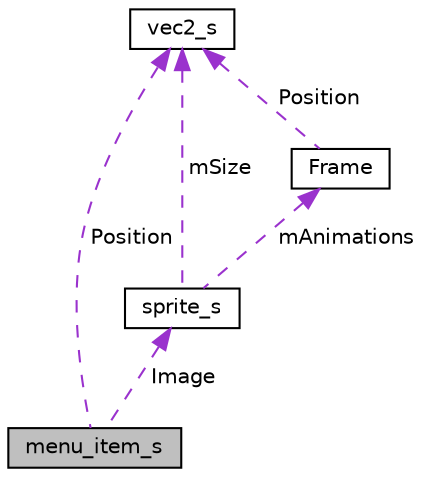 digraph "menu_item_s"
{
  edge [fontname="Helvetica",fontsize="10",labelfontname="Helvetica",labelfontsize="10"];
  node [fontname="Helvetica",fontsize="10",shape=record];
  Node1 [label="menu_item_s",height=0.2,width=0.4,color="black", fillcolor="grey75", style="filled", fontcolor="black"];
  Node2 -> Node1 [dir="back",color="darkorchid3",fontsize="10",style="dashed",label=" Position" ,fontname="Helvetica"];
  Node2 [label="vec2_s",height=0.2,width=0.4,color="black", fillcolor="white", style="filled",URL="$structvec2__s.html"];
  Node3 -> Node1 [dir="back",color="darkorchid3",fontsize="10",style="dashed",label=" Image" ,fontname="Helvetica"];
  Node3 [label="sprite_s",height=0.2,width=0.4,color="black", fillcolor="white", style="filled",URL="$structsprite__s.html"];
  Node2 -> Node3 [dir="back",color="darkorchid3",fontsize="10",style="dashed",label=" mSize" ,fontname="Helvetica"];
  Node4 -> Node3 [dir="back",color="darkorchid3",fontsize="10",style="dashed",label=" mAnimations" ,fontname="Helvetica"];
  Node4 [label="Frame",height=0.2,width=0.4,color="black", fillcolor="white", style="filled",URL="$struct_frame.html"];
  Node2 -> Node4 [dir="back",color="darkorchid3",fontsize="10",style="dashed",label=" Position" ,fontname="Helvetica"];
}
